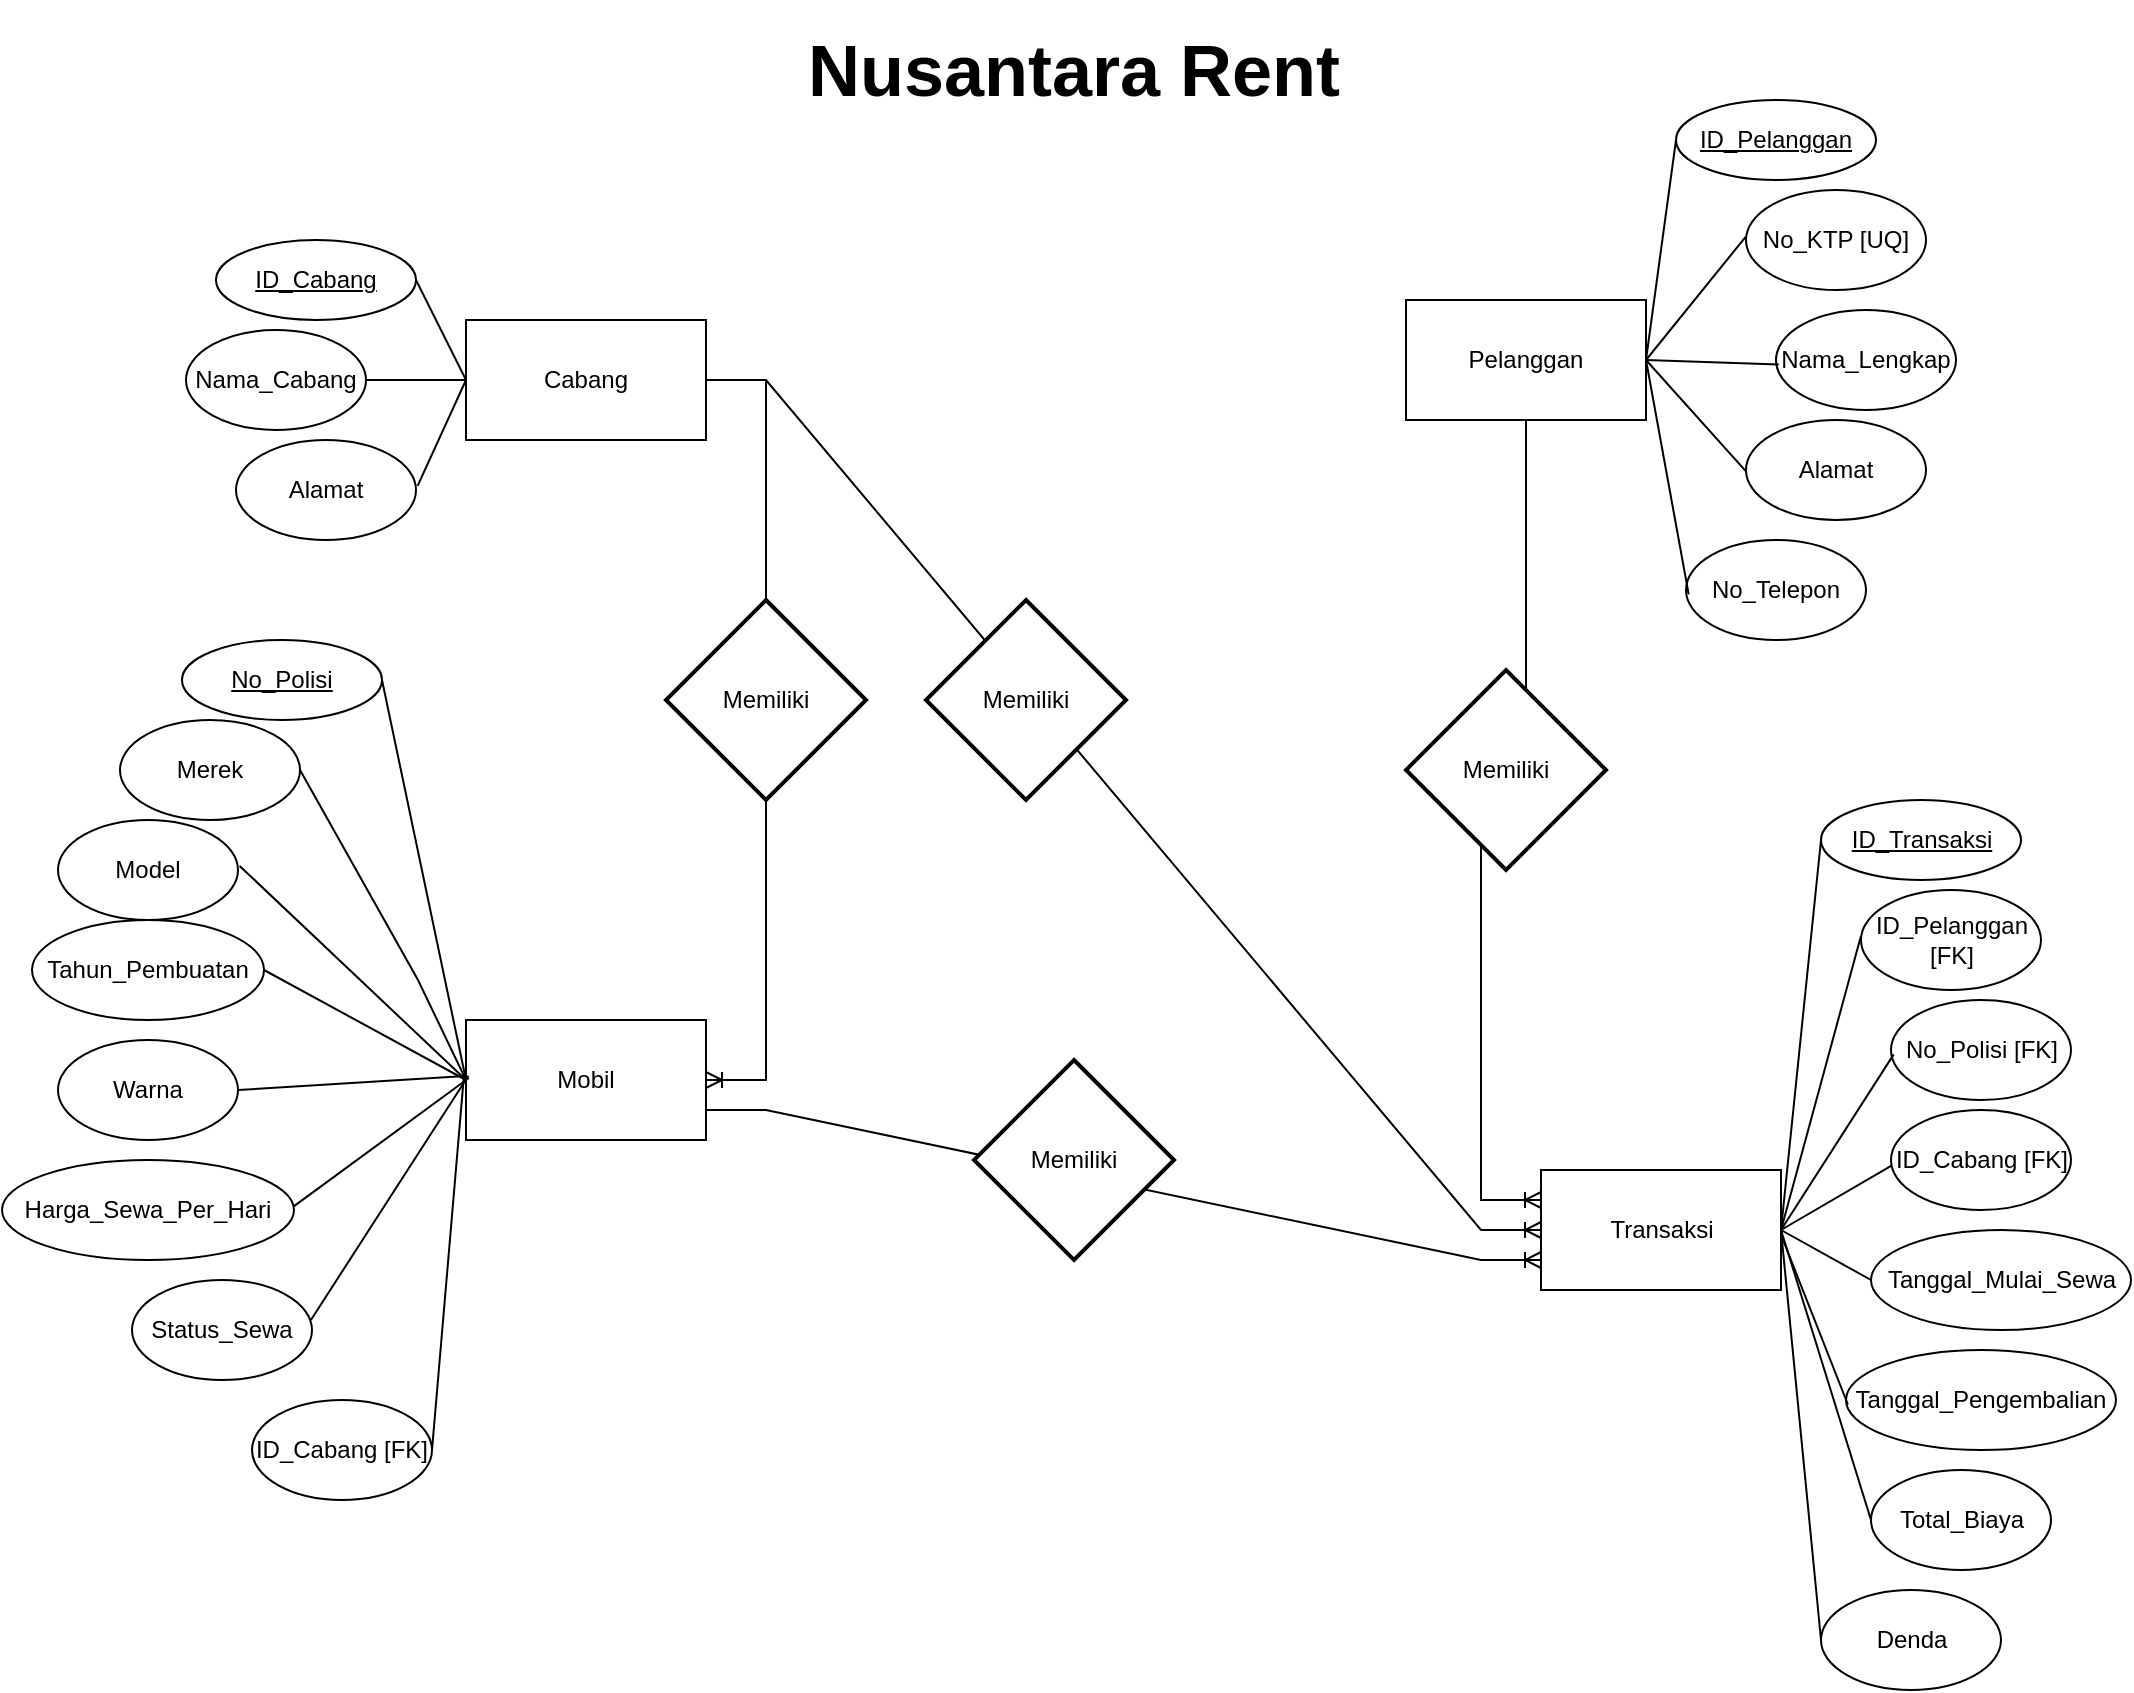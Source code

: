 <mxfile version="28.2.7">
  <diagram name="Halaman-1" id="3Vks563X94P16xQGp0TS">
    <mxGraphModel dx="2864" dy="1176" grid="1" gridSize="10" guides="1" tooltips="1" connect="1" arrows="1" fold="1" page="1" pageScale="1" pageWidth="827" pageHeight="1169" math="0" shadow="0">
      <root>
        <mxCell id="0" />
        <mxCell id="1" parent="0" />
        <mxCell id="gog5IfXXjKf4Umav9ZKO-1" value="&lt;font style=&quot;font-size: 36px;&quot;&gt;&lt;b&gt;Nusantara Rent&lt;/b&gt;&lt;/font&gt;" style="text;html=1;whiteSpace=wrap;strokeColor=none;fillColor=none;align=center;verticalAlign=middle;rounded=0;" vertex="1" parent="1">
          <mxGeometry x="264" y="20" width="300" height="70" as="geometry" />
        </mxCell>
        <mxCell id="gog5IfXXjKf4Umav9ZKO-2" value="Cabang" style="rounded=0;whiteSpace=wrap;html=1;" vertex="1" parent="1">
          <mxGeometry x="110" y="180" width="120" height="60" as="geometry" />
        </mxCell>
        <mxCell id="gog5IfXXjKf4Umav9ZKO-7" value="Nama_Cabang" style="ellipse;whiteSpace=wrap;html=1;" vertex="1" parent="1">
          <mxGeometry x="-30" y="185" width="90" height="50" as="geometry" />
        </mxCell>
        <mxCell id="gog5IfXXjKf4Umav9ZKO-8" value="Alamat" style="ellipse;whiteSpace=wrap;html=1;" vertex="1" parent="1">
          <mxGeometry x="-5" y="240" width="90" height="50" as="geometry" />
        </mxCell>
        <mxCell id="gog5IfXXjKf4Umav9ZKO-10" value="" style="endArrow=none;html=1;rounded=0;entryX=0;entryY=0.5;entryDx=0;entryDy=0;exitX=1;exitY=0.5;exitDx=0;exitDy=0;" edge="1" parent="1" source="gog5IfXXjKf4Umav9ZKO-14" target="gog5IfXXjKf4Umav9ZKO-2">
          <mxGeometry width="50" height="50" relative="1" as="geometry">
            <mxPoint x="80" y="145" as="sourcePoint" />
            <mxPoint x="140" y="360" as="targetPoint" />
          </mxGeometry>
        </mxCell>
        <mxCell id="gog5IfXXjKf4Umav9ZKO-11" value="" style="endArrow=none;html=1;rounded=0;entryX=0;entryY=0.5;entryDx=0;entryDy=0;exitX=1.009;exitY=0.459;exitDx=0;exitDy=0;exitPerimeter=0;" edge="1" parent="1" source="gog5IfXXjKf4Umav9ZKO-8" target="gog5IfXXjKf4Umav9ZKO-2">
          <mxGeometry width="50" height="50" relative="1" as="geometry">
            <mxPoint x="90" y="175" as="sourcePoint" />
            <mxPoint x="120" y="220" as="targetPoint" />
          </mxGeometry>
        </mxCell>
        <mxCell id="gog5IfXXjKf4Umav9ZKO-12" value="" style="endArrow=none;html=1;rounded=0;entryX=0;entryY=0.5;entryDx=0;entryDy=0;exitX=1;exitY=0.5;exitDx=0;exitDy=0;" edge="1" parent="1" source="gog5IfXXjKf4Umav9ZKO-7" target="gog5IfXXjKf4Umav9ZKO-2">
          <mxGeometry width="50" height="50" relative="1" as="geometry">
            <mxPoint x="100" y="185" as="sourcePoint" />
            <mxPoint x="130" y="230" as="targetPoint" />
          </mxGeometry>
        </mxCell>
        <mxCell id="gog5IfXXjKf4Umav9ZKO-14" value="ID_Cabang" style="ellipse;whiteSpace=wrap;html=1;align=center;fontStyle=4;" vertex="1" parent="1">
          <mxGeometry x="-15" y="140" width="100" height="40" as="geometry" />
        </mxCell>
        <mxCell id="gog5IfXXjKf4Umav9ZKO-15" value="Mobil" style="rounded=0;whiteSpace=wrap;html=1;" vertex="1" parent="1">
          <mxGeometry x="110" y="530" width="120" height="60" as="geometry" />
        </mxCell>
        <mxCell id="gog5IfXXjKf4Umav9ZKO-16" value="Merek" style="ellipse;whiteSpace=wrap;html=1;" vertex="1" parent="1">
          <mxGeometry x="-63" y="380" width="90" height="50" as="geometry" />
        </mxCell>
        <mxCell id="gog5IfXXjKf4Umav9ZKO-17" value="Model" style="ellipse;whiteSpace=wrap;html=1;" vertex="1" parent="1">
          <mxGeometry x="-94" y="430" width="90" height="50" as="geometry" />
        </mxCell>
        <mxCell id="gog5IfXXjKf4Umav9ZKO-18" value="" style="endArrow=none;html=1;rounded=0;entryX=0;entryY=0.5;entryDx=0;entryDy=0;exitX=1;exitY=0.5;exitDx=0;exitDy=0;" edge="1" source="gog5IfXXjKf4Umav9ZKO-21" target="gog5IfXXjKf4Umav9ZKO-15" parent="1">
          <mxGeometry width="50" height="50" relative="1" as="geometry">
            <mxPoint x="70" y="455" as="sourcePoint" />
            <mxPoint x="100" y="520" as="targetPoint" />
          </mxGeometry>
        </mxCell>
        <mxCell id="gog5IfXXjKf4Umav9ZKO-19" value="" style="endArrow=none;html=1;rounded=0;entryX=0;entryY=0.5;entryDx=0;entryDy=0;exitX=1.009;exitY=0.459;exitDx=0;exitDy=0;exitPerimeter=0;" edge="1" source="gog5IfXXjKf4Umav9ZKO-17" target="gog5IfXXjKf4Umav9ZKO-15" parent="1">
          <mxGeometry width="50" height="50" relative="1" as="geometry">
            <mxPoint x="80" y="485" as="sourcePoint" />
            <mxPoint x="100" y="520" as="targetPoint" />
          </mxGeometry>
        </mxCell>
        <mxCell id="gog5IfXXjKf4Umav9ZKO-20" value="" style="endArrow=none;html=1;rounded=0;exitX=1;exitY=0.5;exitDx=0;exitDy=0;entryX=0;entryY=0.5;entryDx=0;entryDy=0;" edge="1" source="gog5IfXXjKf4Umav9ZKO-16" target="gog5IfXXjKf4Umav9ZKO-15" parent="1">
          <mxGeometry width="50" height="50" relative="1" as="geometry">
            <mxPoint x="90" y="495" as="sourcePoint" />
            <mxPoint x="116" y="560" as="targetPoint" />
            <Array as="points">
              <mxPoint x="86" y="510" />
            </Array>
          </mxGeometry>
        </mxCell>
        <mxCell id="gog5IfXXjKf4Umav9ZKO-21" value="&lt;span data-end=&quot;311&quot; data-start=&quot;298&quot;&gt;No_Polisi&lt;/span&gt;" style="ellipse;whiteSpace=wrap;html=1;align=center;fontStyle=4;" vertex="1" parent="1">
          <mxGeometry x="-32" y="340" width="100" height="40" as="geometry" />
        </mxCell>
        <mxCell id="gog5IfXXjKf4Umav9ZKO-23" value="ID_Cabang [FK]" style="ellipse;whiteSpace=wrap;html=1;" vertex="1" parent="1">
          <mxGeometry x="3" y="720" width="90" height="50" as="geometry" />
        </mxCell>
        <mxCell id="gog5IfXXjKf4Umav9ZKO-24" value="Harga_Sewa_Per_Hari" style="ellipse;whiteSpace=wrap;html=1;" vertex="1" parent="1">
          <mxGeometry x="-122" y="600" width="146" height="50" as="geometry" />
        </mxCell>
        <mxCell id="gog5IfXXjKf4Umav9ZKO-25" value="Status_Sewa" style="ellipse;whiteSpace=wrap;html=1;" vertex="1" parent="1">
          <mxGeometry x="-57" y="660" width="90" height="50" as="geometry" />
        </mxCell>
        <mxCell id="gog5IfXXjKf4Umav9ZKO-26" value="Warna" style="ellipse;whiteSpace=wrap;html=1;" vertex="1" parent="1">
          <mxGeometry x="-94" y="540" width="90" height="50" as="geometry" />
        </mxCell>
        <mxCell id="gog5IfXXjKf4Umav9ZKO-27" value="Tahun_Pembuatan" style="ellipse;whiteSpace=wrap;html=1;" vertex="1" parent="1">
          <mxGeometry x="-107" y="480" width="116" height="50" as="geometry" />
        </mxCell>
        <mxCell id="gog5IfXXjKf4Umav9ZKO-33" value="" style="endArrow=none;html=1;rounded=0;entryX=0;entryY=0.5;entryDx=0;entryDy=0;exitX=1;exitY=0.5;exitDx=0;exitDy=0;" edge="1" parent="1" source="gog5IfXXjKf4Umav9ZKO-27" target="gog5IfXXjKf4Umav9ZKO-15">
          <mxGeometry width="50" height="50" relative="1" as="geometry">
            <mxPoint x="7" y="463" as="sourcePoint" />
            <mxPoint x="120" y="570" as="targetPoint" />
          </mxGeometry>
        </mxCell>
        <mxCell id="gog5IfXXjKf4Umav9ZKO-34" value="" style="endArrow=none;html=1;rounded=0;exitX=1;exitY=0.5;exitDx=0;exitDy=0;exitPerimeter=0;entryX=-0.002;entryY=0.467;entryDx=0;entryDy=0;entryPerimeter=0;" edge="1" parent="1" source="gog5IfXXjKf4Umav9ZKO-26" target="gog5IfXXjKf4Umav9ZKO-15">
          <mxGeometry width="50" height="50" relative="1" as="geometry">
            <mxPoint x="19" y="515" as="sourcePoint" />
            <mxPoint x="106" y="560" as="targetPoint" />
          </mxGeometry>
        </mxCell>
        <mxCell id="gog5IfXXjKf4Umav9ZKO-35" value="" style="endArrow=none;html=1;rounded=0;exitX=0.999;exitY=0.464;exitDx=0;exitDy=0;exitPerimeter=0;entryX=0.012;entryY=0.483;entryDx=0;entryDy=0;entryPerimeter=0;" edge="1" parent="1" source="gog5IfXXjKf4Umav9ZKO-24" target="gog5IfXXjKf4Umav9ZKO-15">
          <mxGeometry width="50" height="50" relative="1" as="geometry">
            <mxPoint x="6" y="575" as="sourcePoint" />
            <mxPoint x="120" y="568" as="targetPoint" />
          </mxGeometry>
        </mxCell>
        <mxCell id="gog5IfXXjKf4Umav9ZKO-36" value="" style="endArrow=none;html=1;rounded=0;exitX=0.994;exitY=0.4;exitDx=0;exitDy=0;exitPerimeter=0;entryX=0.01;entryY=0.464;entryDx=0;entryDy=0;entryPerimeter=0;" edge="1" parent="1" source="gog5IfXXjKf4Umav9ZKO-25" target="gog5IfXXjKf4Umav9ZKO-15">
          <mxGeometry width="50" height="50" relative="1" as="geometry">
            <mxPoint x="62" y="633" as="sourcePoint" />
            <mxPoint x="121" y="569" as="targetPoint" />
          </mxGeometry>
        </mxCell>
        <mxCell id="gog5IfXXjKf4Umav9ZKO-37" value="" style="endArrow=none;html=1;rounded=0;exitX=1;exitY=0.5;exitDx=0;exitDy=0;entryX=-0.008;entryY=0.45;entryDx=0;entryDy=0;entryPerimeter=0;" edge="1" parent="1" source="gog5IfXXjKf4Umav9ZKO-23" target="gog5IfXXjKf4Umav9ZKO-15">
          <mxGeometry width="50" height="50" relative="1" as="geometry">
            <mxPoint x="49" y="690" as="sourcePoint" />
            <mxPoint x="121" y="568" as="targetPoint" />
          </mxGeometry>
        </mxCell>
        <mxCell id="gog5IfXXjKf4Umav9ZKO-42" value="Pelanggan" style="rounded=0;whiteSpace=wrap;html=1;" vertex="1" parent="1">
          <mxGeometry x="580" y="170" width="120" height="60" as="geometry" />
        </mxCell>
        <mxCell id="gog5IfXXjKf4Umav9ZKO-43" value="No_KTP [UQ]" style="ellipse;whiteSpace=wrap;html=1;" vertex="1" parent="1">
          <mxGeometry x="750" y="115" width="90" height="50" as="geometry" />
        </mxCell>
        <mxCell id="gog5IfXXjKf4Umav9ZKO-44" value="Nama_Lengkap" style="ellipse;whiteSpace=wrap;html=1;" vertex="1" parent="1">
          <mxGeometry x="765" y="175" width="90" height="50" as="geometry" />
        </mxCell>
        <mxCell id="gog5IfXXjKf4Umav9ZKO-45" value="" style="endArrow=none;html=1;rounded=0;entryX=1;entryY=0.5;entryDx=0;entryDy=0;exitX=0;exitY=0.5;exitDx=0;exitDy=0;" edge="1" source="gog5IfXXjKf4Umav9ZKO-48" target="gog5IfXXjKf4Umav9ZKO-42" parent="1">
          <mxGeometry width="50" height="50" relative="1" as="geometry">
            <mxPoint x="860" y="135" as="sourcePoint" />
            <mxPoint x="890" y="200" as="targetPoint" />
          </mxGeometry>
        </mxCell>
        <mxCell id="gog5IfXXjKf4Umav9ZKO-46" value="" style="endArrow=none;html=1;rounded=0;entryX=1;entryY=0.5;entryDx=0;entryDy=0;exitX=0.015;exitY=0.544;exitDx=0;exitDy=0;exitPerimeter=0;" edge="1" source="gog5IfXXjKf4Umav9ZKO-44" target="gog5IfXXjKf4Umav9ZKO-42" parent="1">
          <mxGeometry width="50" height="50" relative="1" as="geometry">
            <mxPoint x="870" y="165" as="sourcePoint" />
            <mxPoint x="890" y="200" as="targetPoint" />
          </mxGeometry>
        </mxCell>
        <mxCell id="gog5IfXXjKf4Umav9ZKO-47" value="" style="endArrow=none;html=1;rounded=0;entryX=1;entryY=0.5;entryDx=0;entryDy=0;exitX=-0.001;exitY=0.466;exitDx=0;exitDy=0;exitPerimeter=0;" edge="1" source="gog5IfXXjKf4Umav9ZKO-43" target="gog5IfXXjKf4Umav9ZKO-42" parent="1">
          <mxGeometry width="50" height="50" relative="1" as="geometry">
            <mxPoint x="750" y="200" as="sourcePoint" />
            <mxPoint x="890" y="200" as="targetPoint" />
          </mxGeometry>
        </mxCell>
        <mxCell id="gog5IfXXjKf4Umav9ZKO-48" value="ID_Pelanggan" style="ellipse;whiteSpace=wrap;html=1;align=center;fontStyle=4;" vertex="1" parent="1">
          <mxGeometry x="715" y="70" width="100" height="40" as="geometry" />
        </mxCell>
        <mxCell id="gog5IfXXjKf4Umav9ZKO-50" value="" style="endArrow=none;html=1;rounded=0;entryX=1;entryY=0.5;entryDx=0;entryDy=0;exitX=0.015;exitY=0.544;exitDx=0;exitDy=0;exitPerimeter=0;" edge="1" source="gog5IfXXjKf4Umav9ZKO-51" parent="1" target="gog5IfXXjKf4Umav9ZKO-42">
          <mxGeometry width="50" height="50" relative="1" as="geometry">
            <mxPoint x="860" y="225" as="sourcePoint" />
            <mxPoint x="690" y="260" as="targetPoint" />
          </mxGeometry>
        </mxCell>
        <mxCell id="gog5IfXXjKf4Umav9ZKO-51" value="Alamat" style="ellipse;whiteSpace=wrap;html=1;" vertex="1" parent="1">
          <mxGeometry x="750" y="230" width="90" height="50" as="geometry" />
        </mxCell>
        <mxCell id="gog5IfXXjKf4Umav9ZKO-52" value="No_Telepon" style="ellipse;whiteSpace=wrap;html=1;" vertex="1" parent="1">
          <mxGeometry x="720" y="290" width="90" height="50" as="geometry" />
        </mxCell>
        <mxCell id="gog5IfXXjKf4Umav9ZKO-53" value="" style="endArrow=none;html=1;rounded=0;exitX=0.015;exitY=0.544;exitDx=0;exitDy=0;exitPerimeter=0;" edge="1" source="gog5IfXXjKf4Umav9ZKO-52" parent="1">
          <mxGeometry width="50" height="50" relative="1" as="geometry">
            <mxPoint x="810" y="285" as="sourcePoint" />
            <mxPoint x="700" y="200" as="targetPoint" />
          </mxGeometry>
        </mxCell>
        <mxCell id="gog5IfXXjKf4Umav9ZKO-54" value="Transaksi" style="rounded=0;whiteSpace=wrap;html=1;" vertex="1" parent="1">
          <mxGeometry x="647.5" y="605" width="120" height="60" as="geometry" />
        </mxCell>
        <mxCell id="gog5IfXXjKf4Umav9ZKO-55" value="&lt;span data-end=&quot;658&quot; data-start=&quot;642&quot;&gt;ID_Pelanggan [FK]&lt;/span&gt;" style="ellipse;whiteSpace=wrap;html=1;" vertex="1" parent="1">
          <mxGeometry x="807.5" y="465" width="90" height="50" as="geometry" />
        </mxCell>
        <mxCell id="gog5IfXXjKf4Umav9ZKO-56" value="&lt;span data-end=&quot;693&quot; data-start=&quot;680&quot;&gt;No_Polisi [FK]&lt;/span&gt;" style="ellipse;whiteSpace=wrap;html=1;" vertex="1" parent="1">
          <mxGeometry x="822.5" y="520" width="90" height="50" as="geometry" />
        </mxCell>
        <mxCell id="gog5IfXXjKf4Umav9ZKO-57" value="" style="endArrow=none;html=1;rounded=0;entryX=1;entryY=0.5;entryDx=0;entryDy=0;exitX=0;exitY=0.5;exitDx=0;exitDy=0;" edge="1" source="gog5IfXXjKf4Umav9ZKO-60" target="gog5IfXXjKf4Umav9ZKO-54" parent="1">
          <mxGeometry width="50" height="50" relative="1" as="geometry">
            <mxPoint x="1047.5" y="570" as="sourcePoint" />
            <mxPoint x="1077.5" y="635" as="targetPoint" />
          </mxGeometry>
        </mxCell>
        <mxCell id="gog5IfXXjKf4Umav9ZKO-58" value="" style="endArrow=none;html=1;rounded=0;entryX=1;entryY=0.5;entryDx=0;entryDy=0;exitX=0.015;exitY=0.544;exitDx=0;exitDy=0;exitPerimeter=0;" edge="1" source="gog5IfXXjKf4Umav9ZKO-56" target="gog5IfXXjKf4Umav9ZKO-54" parent="1">
          <mxGeometry width="50" height="50" relative="1" as="geometry">
            <mxPoint x="1057.5" y="600" as="sourcePoint" />
            <mxPoint x="1077.5" y="635" as="targetPoint" />
          </mxGeometry>
        </mxCell>
        <mxCell id="gog5IfXXjKf4Umav9ZKO-59" value="" style="endArrow=none;html=1;rounded=0;entryX=1;entryY=0.5;entryDx=0;entryDy=0;exitX=-0.001;exitY=0.466;exitDx=0;exitDy=0;exitPerimeter=0;" edge="1" source="gog5IfXXjKf4Umav9ZKO-55" target="gog5IfXXjKf4Umav9ZKO-54" parent="1">
          <mxGeometry width="50" height="50" relative="1" as="geometry">
            <mxPoint x="937.5" y="635" as="sourcePoint" />
            <mxPoint x="1077.5" y="635" as="targetPoint" />
          </mxGeometry>
        </mxCell>
        <mxCell id="gog5IfXXjKf4Umav9ZKO-60" value="&lt;span data-end=&quot;632&quot; data-start=&quot;616&quot;&gt;ID_Transaksi&lt;/span&gt;" style="ellipse;whiteSpace=wrap;html=1;align=center;fontStyle=4;" vertex="1" parent="1">
          <mxGeometry x="787.5" y="420" width="100" height="40" as="geometry" />
        </mxCell>
        <mxCell id="gog5IfXXjKf4Umav9ZKO-61" value="" style="endArrow=none;html=1;rounded=0;entryX=1;entryY=0.5;entryDx=0;entryDy=0;exitX=0.015;exitY=0.544;exitDx=0;exitDy=0;exitPerimeter=0;" edge="1" source="gog5IfXXjKf4Umav9ZKO-62" target="gog5IfXXjKf4Umav9ZKO-54" parent="1">
          <mxGeometry width="50" height="50" relative="1" as="geometry">
            <mxPoint x="1047.5" y="660" as="sourcePoint" />
            <mxPoint x="877.5" y="695" as="targetPoint" />
          </mxGeometry>
        </mxCell>
        <mxCell id="gog5IfXXjKf4Umav9ZKO-62" value="&lt;span data-end=&quot;724&quot; data-start=&quot;711&quot;&gt;ID_Cabang [FK]&lt;/span&gt;" style="ellipse;whiteSpace=wrap;html=1;" vertex="1" parent="1">
          <mxGeometry x="822.5" y="575" width="90" height="50" as="geometry" />
        </mxCell>
        <mxCell id="gog5IfXXjKf4Umav9ZKO-63" value="Tanggal_Mulai_Sewa" style="ellipse;whiteSpace=wrap;html=1;" vertex="1" parent="1">
          <mxGeometry x="812.5" y="635" width="130" height="50" as="geometry" />
        </mxCell>
        <mxCell id="gog5IfXXjKf4Umav9ZKO-64" value="" style="endArrow=none;html=1;rounded=0;exitX=0;exitY=0.5;exitDx=0;exitDy=0;" edge="1" source="gog5IfXXjKf4Umav9ZKO-63" parent="1">
          <mxGeometry width="50" height="50" relative="1" as="geometry">
            <mxPoint x="866.5" y="750" as="sourcePoint" />
            <mxPoint x="767.5" y="635" as="targetPoint" />
          </mxGeometry>
        </mxCell>
        <mxCell id="gog5IfXXjKf4Umav9ZKO-65" value="Tanggal_Pengembalian" style="ellipse;whiteSpace=wrap;html=1;" vertex="1" parent="1">
          <mxGeometry x="800" y="695" width="135" height="50" as="geometry" />
        </mxCell>
        <mxCell id="gog5IfXXjKf4Umav9ZKO-67" value="Total_Biaya" style="ellipse;whiteSpace=wrap;html=1;" vertex="1" parent="1">
          <mxGeometry x="812.5" y="755" width="90" height="50" as="geometry" />
        </mxCell>
        <mxCell id="gog5IfXXjKf4Umav9ZKO-68" value="Denda" style="ellipse;whiteSpace=wrap;html=1;" vertex="1" parent="1">
          <mxGeometry x="787.5" y="815" width="90" height="50" as="geometry" />
        </mxCell>
        <mxCell id="gog5IfXXjKf4Umav9ZKO-70" value="" style="endArrow=none;html=1;rounded=0;exitX=0;exitY=0.5;exitDx=0;exitDy=0;" edge="1" parent="1" source="gog5IfXXjKf4Umav9ZKO-68">
          <mxGeometry width="50" height="50" relative="1" as="geometry">
            <mxPoint x="778.5" y="872" as="sourcePoint" />
            <mxPoint x="767.5" y="635" as="targetPoint" />
          </mxGeometry>
        </mxCell>
        <mxCell id="gog5IfXXjKf4Umav9ZKO-71" value="" style="endArrow=none;html=1;rounded=0;exitX=0;exitY=0.5;exitDx=0;exitDy=0;" edge="1" parent="1" source="gog5IfXXjKf4Umav9ZKO-67">
          <mxGeometry width="50" height="50" relative="1" as="geometry">
            <mxPoint x="788.5" y="882" as="sourcePoint" />
            <mxPoint x="767.5" y="635" as="targetPoint" />
          </mxGeometry>
        </mxCell>
        <mxCell id="gog5IfXXjKf4Umav9ZKO-72" value="" style="endArrow=none;html=1;rounded=0;exitX=0.007;exitY=0.545;exitDx=0;exitDy=0;exitPerimeter=0;entryX=1;entryY=0.539;entryDx=0;entryDy=0;entryPerimeter=0;" edge="1" parent="1" source="gog5IfXXjKf4Umav9ZKO-65" target="gog5IfXXjKf4Umav9ZKO-54">
          <mxGeometry width="50" height="50" relative="1" as="geometry">
            <mxPoint x="798.5" y="892" as="sourcePoint" />
            <mxPoint x="777.5" y="775" as="targetPoint" />
          </mxGeometry>
        </mxCell>
        <mxCell id="gog5IfXXjKf4Umav9ZKO-78" value="" style="edgeStyle=entityRelationEdgeStyle;fontSize=12;html=1;endArrow=ERoneToMany;rounded=0;entryX=1;entryY=0.5;entryDx=0;entryDy=0;exitX=1;exitY=0.5;exitDx=0;exitDy=0;" edge="1" parent="1" source="gog5IfXXjKf4Umav9ZKO-2" target="gog5IfXXjKf4Umav9ZKO-15">
          <mxGeometry width="100" height="100" relative="1" as="geometry">
            <mxPoint x="180" y="380" as="sourcePoint" />
            <mxPoint x="280" y="280" as="targetPoint" />
          </mxGeometry>
        </mxCell>
        <mxCell id="gog5IfXXjKf4Umav9ZKO-81" value="" style="edgeStyle=entityRelationEdgeStyle;fontSize=12;html=1;endArrow=ERoneToMany;rounded=0;entryX=0;entryY=0.5;entryDx=0;entryDy=0;" edge="1" parent="1" target="gog5IfXXjKf4Umav9ZKO-54">
          <mxGeometry width="100" height="100" relative="1" as="geometry">
            <mxPoint x="230" y="210" as="sourcePoint" />
            <mxPoint x="430" y="615" as="targetPoint" />
            <Array as="points">
              <mxPoint x="310" y="220" />
              <mxPoint x="410" y="360" />
              <mxPoint x="410" y="380" />
              <mxPoint x="420" y="320" />
            </Array>
          </mxGeometry>
        </mxCell>
        <mxCell id="gog5IfXXjKf4Umav9ZKO-80" value="Memiliki" style="strokeWidth=2;html=1;shape=mxgraph.flowchart.decision;whiteSpace=wrap;" vertex="1" parent="1">
          <mxGeometry x="340" y="320" width="100" height="100" as="geometry" />
        </mxCell>
        <mxCell id="gog5IfXXjKf4Umav9ZKO-87" value="" style="edgeStyle=entityRelationEdgeStyle;fontSize=12;html=1;endArrow=ERoneToMany;rounded=0;entryX=0;entryY=0.25;entryDx=0;entryDy=0;exitX=0.25;exitY=1;exitDx=0;exitDy=0;" edge="1" parent="1" source="gog5IfXXjKf4Umav9ZKO-42" target="gog5IfXXjKf4Umav9ZKO-54">
          <mxGeometry width="100" height="100" relative="1" as="geometry">
            <mxPoint x="530" y="200" as="sourcePoint" />
            <mxPoint x="587.5" y="620" as="targetPoint" />
            <Array as="points">
              <mxPoint x="580" y="190" />
            </Array>
          </mxGeometry>
        </mxCell>
        <mxCell id="gog5IfXXjKf4Umav9ZKO-88" value="Memiliki" style="strokeWidth=2;html=1;shape=mxgraph.flowchart.decision;whiteSpace=wrap;" vertex="1" parent="1">
          <mxGeometry x="580" y="355" width="100" height="100" as="geometry" />
        </mxCell>
        <mxCell id="gog5IfXXjKf4Umav9ZKO-90" value="" style="edgeStyle=entityRelationEdgeStyle;fontSize=12;html=1;endArrow=ERoneToMany;rounded=0;entryX=0;entryY=0.75;entryDx=0;entryDy=0;exitX=1;exitY=0.75;exitDx=0;exitDy=0;" edge="1" parent="1" source="gog5IfXXjKf4Umav9ZKO-15" target="gog5IfXXjKf4Umav9ZKO-54">
          <mxGeometry width="100" height="100" relative="1" as="geometry">
            <mxPoint x="384" y="530" as="sourcePoint" />
            <mxPoint x="384" y="880" as="targetPoint" />
            <Array as="points">
              <mxPoint x="530" y="540" />
            </Array>
          </mxGeometry>
        </mxCell>
        <mxCell id="gog5IfXXjKf4Umav9ZKO-91" value="Memiliki" style="strokeWidth=2;html=1;shape=mxgraph.flowchart.decision;whiteSpace=wrap;" vertex="1" parent="1">
          <mxGeometry x="364" y="550" width="100" height="100" as="geometry" />
        </mxCell>
        <mxCell id="gog5IfXXjKf4Umav9ZKO-77" value="Memiliki" style="strokeWidth=2;html=1;shape=mxgraph.flowchart.decision;whiteSpace=wrap;" vertex="1" parent="1">
          <mxGeometry x="210" y="320" width="100" height="100" as="geometry" />
        </mxCell>
      </root>
    </mxGraphModel>
  </diagram>
</mxfile>
